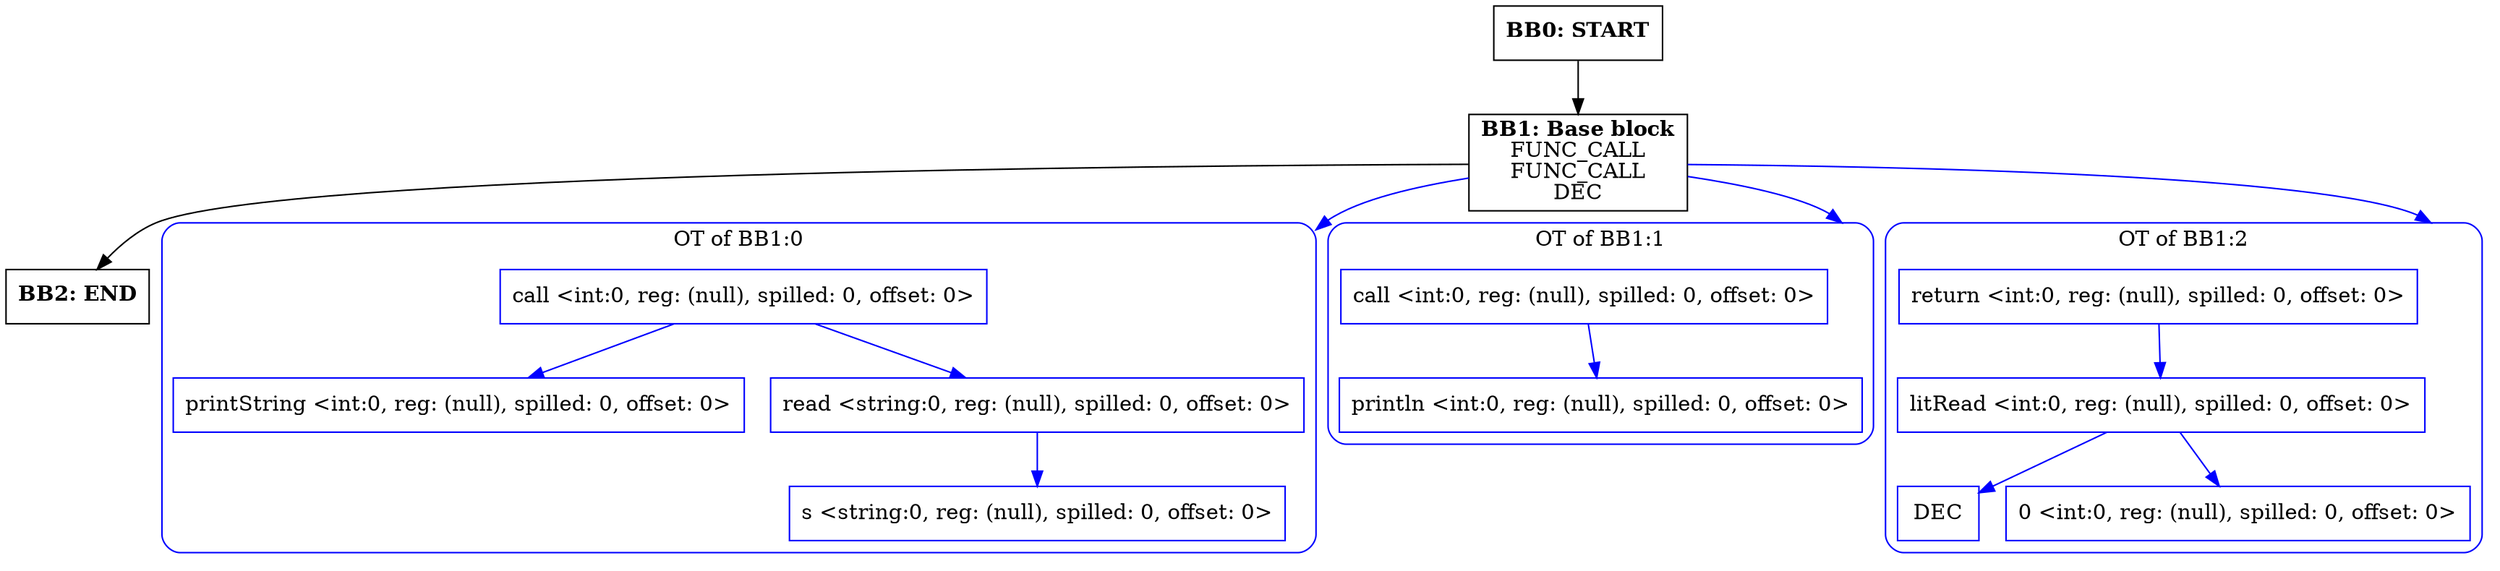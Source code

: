 digraph CFG {
    compound=true;
    graph [splines=true];
    node [shape=rectangle];

    BB2 [label=<<B>BB2: END</B><BR ALIGN="CENTER"/>>];
    BB1 [label=<<B>BB1: Base block</B><BR ALIGN="CENTER"/>FUNC_CALL<BR ALIGN="CENTER"/>FUNC_CALL<BR ALIGN="CENTER"/>DEC<BR ALIGN="CENTER"/>>];
    subgraph cluster_instruction0 {
        label = "OT of BB1:0";
        style=rounded;
        color=blue;
        entry0 [shape=point, style=invis];
        node0 [label="call <int:0, reg: (null), spilled: 0, offset: 0>", color=blue];
        node1 [label="printString <int:0, reg: (null), spilled: 0, offset: 0>", color=blue];
        node0 -> node1[color=blue];
        node2 [label="read <string:0, reg: (null), spilled: 0, offset: 0>", color=blue];
        node3 [label="s <string:0, reg: (null), spilled: 0, offset: 0>", color=blue];
        node2 -> node3[color=blue];
        node0 -> node2[color=blue];
    }
    BB1 -> entry0 [lhead=cluster_instruction0, color=blue];
    subgraph cluster_instruction1 {
        label = "OT of BB1:1";
        style=rounded;
        color=blue;
        entry1 [shape=point, style=invis];
        node4 [label="call <int:0, reg: (null), spilled: 0, offset: 0>", color=blue];
        node5 [label="println <int:0, reg: (null), spilled: 0, offset: 0>", color=blue];
        node4 -> node5[color=blue];
    }
    BB1 -> entry1 [lhead=cluster_instruction1, color=blue];
    subgraph cluster_instruction2 {
        label = "OT of BB1:2";
        style=rounded;
        color=blue;
        entry2 [shape=point, style=invis];
        node6 [label="return <int:0, reg: (null), spilled: 0, offset: 0>", color=blue];
        node7 [label="litRead <int:0, reg: (null), spilled: 0, offset: 0>", color=blue];
        node8 [label="DEC", color=blue];
        node7 -> node8[color=blue];
        node9 [label="0 <int:0, reg: (null), spilled: 0, offset: 0>", color=blue];
        node7 -> node9[color=blue];
        node6 -> node7[color=blue];
    }
    BB1 -> entry2 [lhead=cluster_instruction2, color=blue];
    BB0 [label=<<B>BB0: START</B><BR ALIGN="CENTER"/>>];

    BB1 -> BB2;
    BB0 -> BB1;
}
